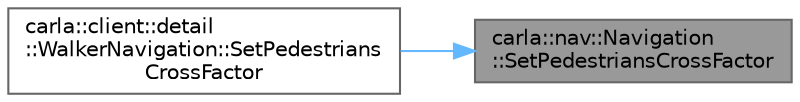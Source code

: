 digraph "carla::nav::Navigation::SetPedestriansCrossFactor"
{
 // INTERACTIVE_SVG=YES
 // LATEX_PDF_SIZE
  bgcolor="transparent";
  edge [fontname=Helvetica,fontsize=10,labelfontname=Helvetica,labelfontsize=10];
  node [fontname=Helvetica,fontsize=10,shape=box,height=0.2,width=0.4];
  rankdir="RL";
  Node1 [id="Node000001",label="carla::nav::Navigation\l::SetPedestriansCrossFactor",height=0.2,width=0.4,color="gray40", fillcolor="grey60", style="filled", fontcolor="black",tooltip="set the probability that an agent could cross the roads in its path following"];
  Node1 -> Node2 [id="edge1_Node000001_Node000002",dir="back",color="steelblue1",style="solid",tooltip=" "];
  Node2 [id="Node000002",label="carla::client::detail\l::WalkerNavigation::SetPedestrians\lCrossFactor",height=0.2,width=0.4,color="grey40", fillcolor="white", style="filled",URL="$d1/d83/classcarla_1_1client_1_1detail_1_1WalkerNavigation.html#a21df5f5860405e61d02048a3a61f8a69",tooltip=" "];
}
